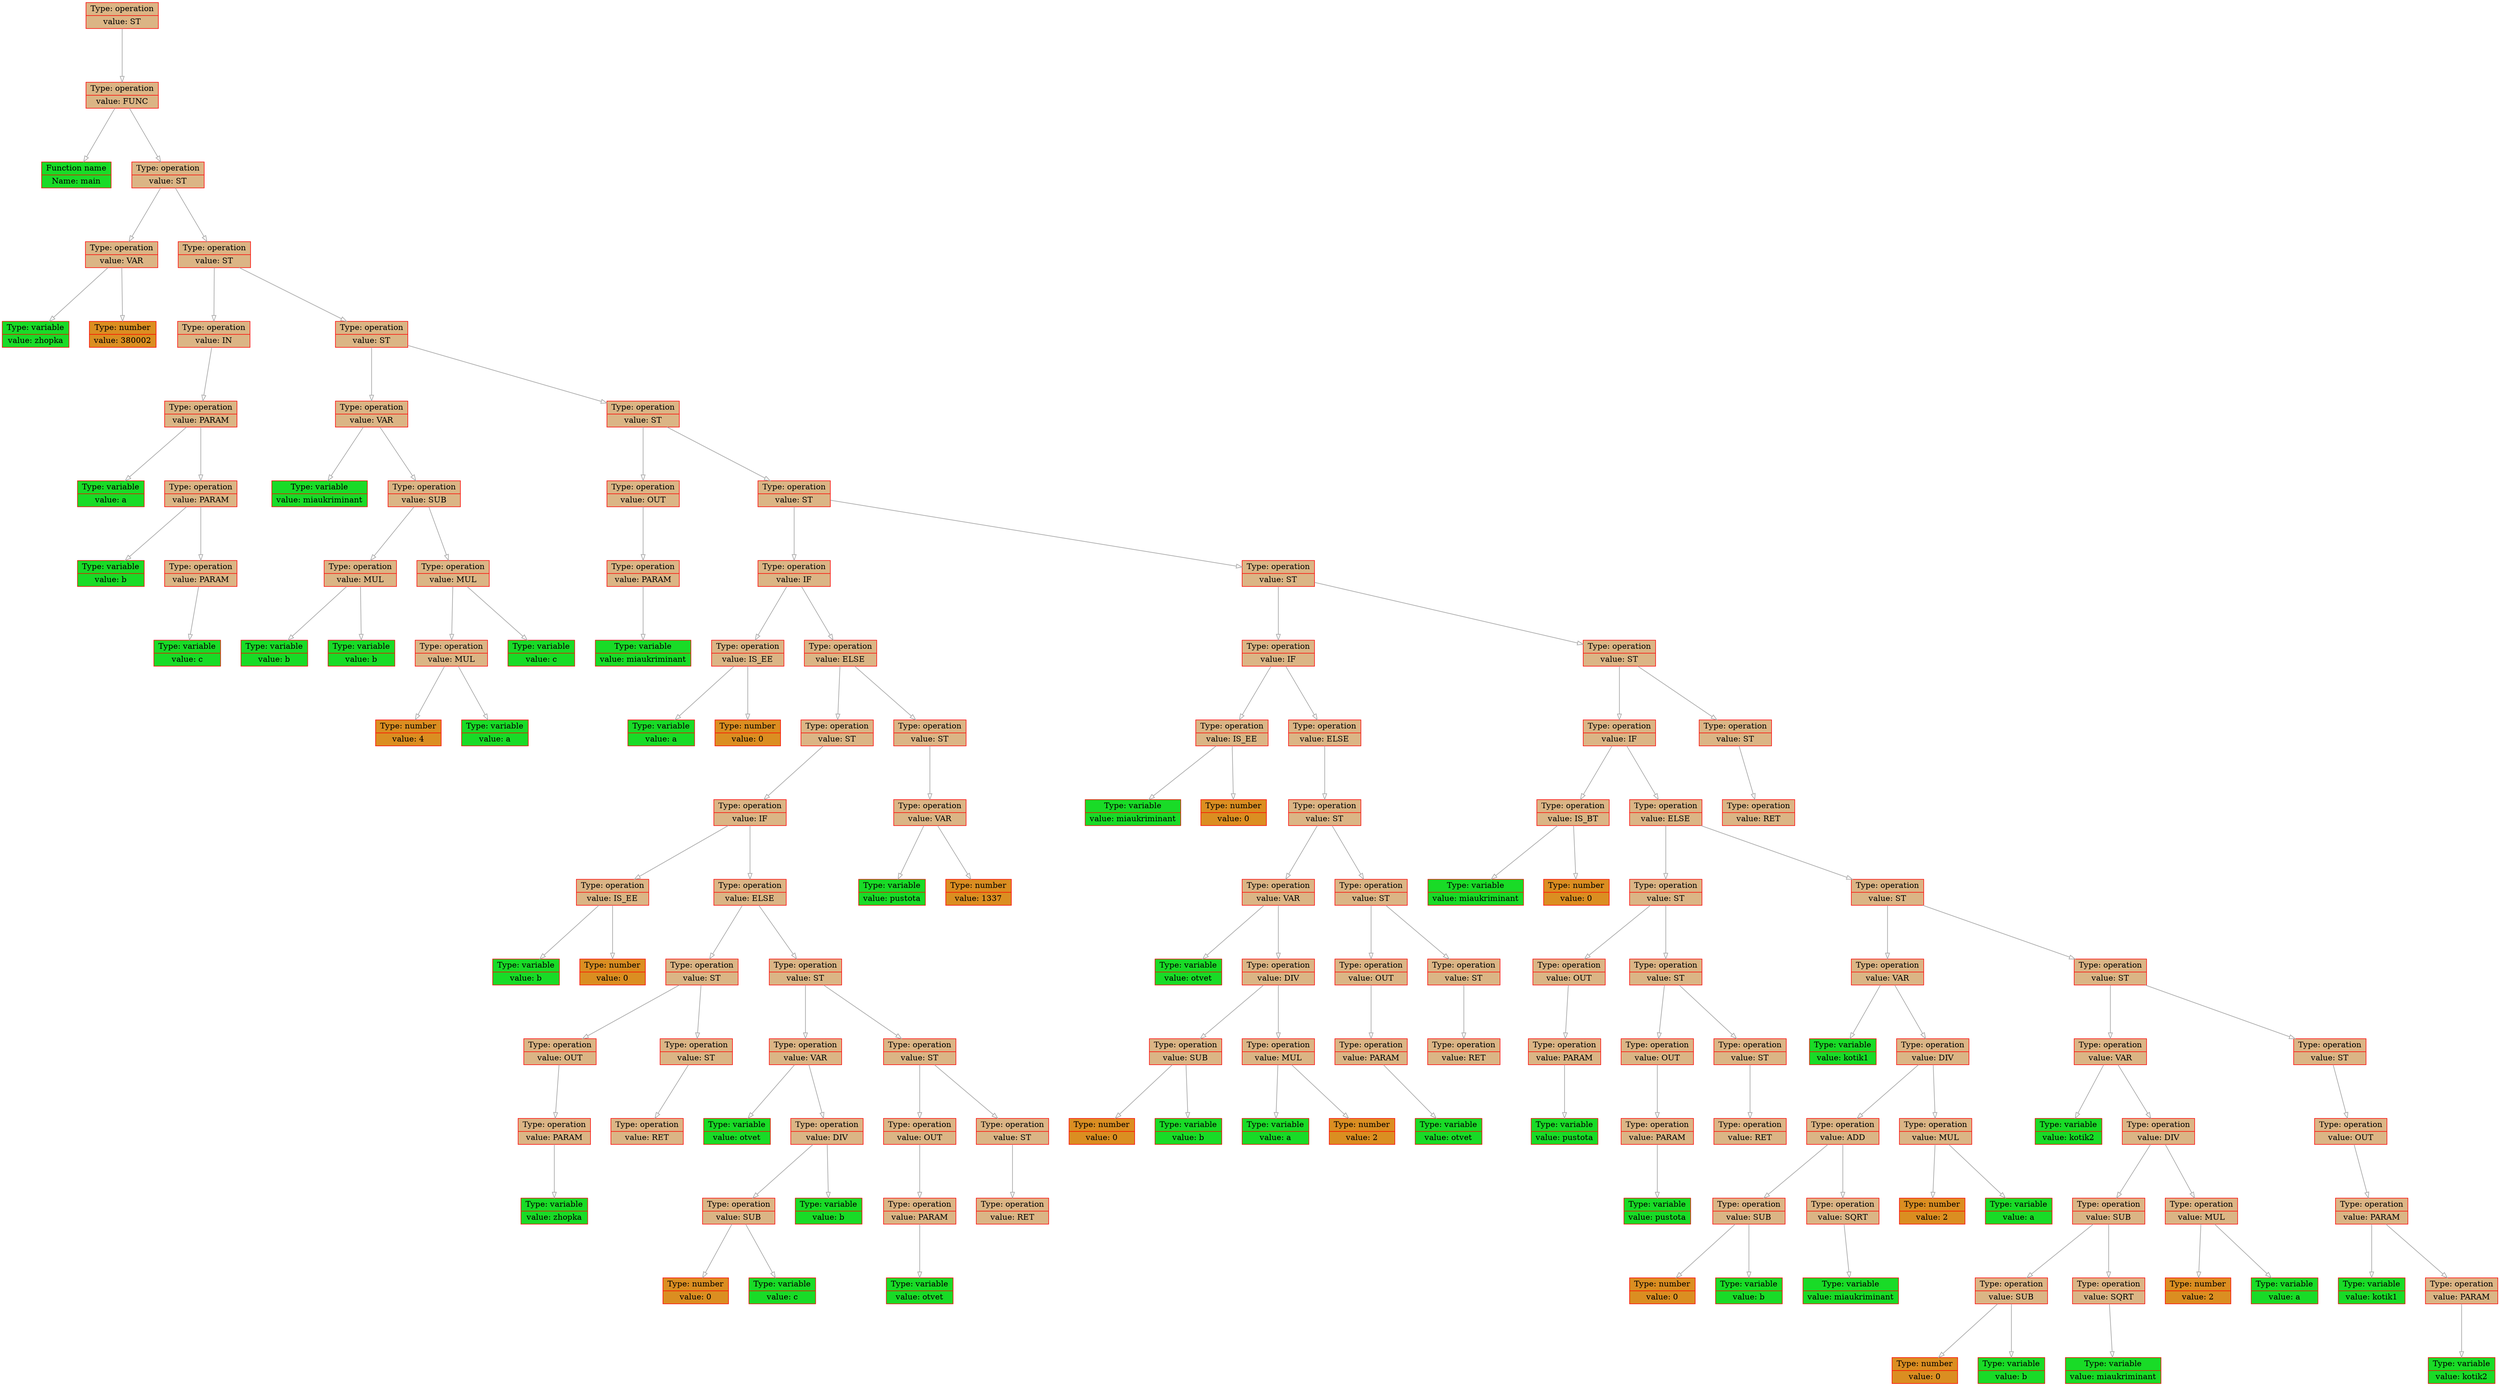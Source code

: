 
    digraph g {
        dpi      = 200;
        fontname = "Comic Sans MS";
        fontsize = 20;
        rankdir   =  TB;
        edge [color = darkgrey, arrowhead = onormal, arrowsize = 1, penwidth = 1.2]
        graph[fillcolor = lightgreen, ranksep = 1.3, nodesep = 0.5,
        style = "rounded, filled",color = green, penwidth = 2]

    Node0x55fa5f404f50[shape=record, width=0.2, style="filled", color="red", fillcolor="#DBB585",label=" {Type: operation | value: ST}"] 
 
Node0x55fa5f404f20[shape=record, width=0.2, style="filled", color="red", fillcolor="#DBB585",label=" {Type: operation | value: FUNC}"] 
 
Node0x55fa5f403570[shape=record, width=0.2, style="filled", color="red", fillcolor="#19DB27",label=" {Function name | Name: main}"] 
 
Node0x55fa5f404ef0[shape=record, width=0.2, style="filled", color="red", fillcolor="#DBB585",label=" {Type: operation | value: ST}"] 
 
Node0x55fa5f403600[shape=record, width=0.2, style="filled", color="red", fillcolor="#DBB585",label=" {Type: operation | value: VAR}"] 
 
Node0x55fa5f4035a0[shape=record, width=0.2, style="filled", color="red", fillcolor="#19DB27",label=" {Type: variable | value: zhopka}"] 
 
Node0x55fa5f4035d0[shape=record, width=0.2, style="filled", color="red", fillcolor="#DB8E21",label=" {Type: number | value: 380002}"] 
 
Node0x55fa5f404ec0[shape=record, width=0.2, style="filled", color="red", fillcolor="#DBB585",label=" {Type: operation | value: ST}"] 
 
Node0x55fa5f403750[shape=record, width=0.2, style="filled", color="red", fillcolor="#DBB585",label=" {Type: operation | value: IN}"] 
 
Node0x55fa5f403720[shape=record, width=0.2, style="filled", color="red", fillcolor="#DBB585",label=" {Type: operation | value: PARAM}"] 
 
Node0x55fa5f403630[shape=record, width=0.2, style="filled", color="red", fillcolor="#19DB27",label=" {Type: variable | value: a}"] 
 
Node0x55fa5f4036f0[shape=record, width=0.2, style="filled", color="red", fillcolor="#DBB585",label=" {Type: operation | value: PARAM}"] 
 
Node0x55fa5f403660[shape=record, width=0.2, style="filled", color="red", fillcolor="#19DB27",label=" {Type: variable | value: b}"] 
 
Node0x55fa5f4036c0[shape=record, width=0.2, style="filled", color="red", fillcolor="#DBB585",label=" {Type: operation | value: PARAM}"] 
 
Node0x55fa5f403690[shape=record, width=0.2, style="filled", color="red", fillcolor="#19DB27",label=" {Type: variable | value: c}"] 
 
Node0x55fa5f404e90[shape=record, width=0.2, style="filled", color="red", fillcolor="#DBB585",label=" {Type: operation | value: ST}"] 
 
Node0x55fa5f403960[shape=record, width=0.2, style="filled", color="red", fillcolor="#DBB585",label=" {Type: operation | value: VAR}"] 
 
Node0x55fa5f403780[shape=record, width=0.2, style="filled", color="red", fillcolor="#19DB27",label=" {Type: variable | value: miaukriminant}"] 
 
Node0x55fa5f403930[shape=record, width=0.2, style="filled", color="red", fillcolor="#DBB585",label=" {Type: operation | value: SUB}"] 
 
Node0x55fa5f403810[shape=record, width=0.2, style="filled", color="red", fillcolor="#DBB585",label=" {Type: operation | value: MUL}"] 
 
Node0x55fa5f4037b0[shape=record, width=0.2, style="filled", color="red", fillcolor="#19DB27",label=" {Type: variable | value: b}"] 
 
Node0x55fa5f4037e0[shape=record, width=0.2, style="filled", color="red", fillcolor="#19DB27",label=" {Type: variable | value: b}"] 
 
Node0x55fa5f403900[shape=record, width=0.2, style="filled", color="red", fillcolor="#DBB585",label=" {Type: operation | value: MUL}"] 
 
Node0x55fa5f4038a0[shape=record, width=0.2, style="filled", color="red", fillcolor="#DBB585",label=" {Type: operation | value: MUL}"] 
 
Node0x55fa5f403840[shape=record, width=0.2, style="filled", color="red", fillcolor="#DB8E21",label=" {Type: number | value: 4}"] 
 
Node0x55fa5f403870[shape=record, width=0.2, style="filled", color="red", fillcolor="#19DB27",label=" {Type: variable | value: a}"] 
 
Node0x55fa5f4038d0[shape=record, width=0.2, style="filled", color="red", fillcolor="#19DB27",label=" {Type: variable | value: c}"] 
 
Node0x55fa5f404e60[shape=record, width=0.2, style="filled", color="red", fillcolor="#DBB585",label=" {Type: operation | value: ST}"] 
 
Node0x55fa5f4039f0[shape=record, width=0.2, style="filled", color="red", fillcolor="#DBB585",label=" {Type: operation | value: OUT}"] 
 
Node0x55fa5f4039c0[shape=record, width=0.2, style="filled", color="red", fillcolor="#DBB585",label=" {Type: operation | value: PARAM}"] 
 
Node0x55fa5f403990[shape=record, width=0.2, style="filled", color="red", fillcolor="#19DB27",label=" {Type: variable | value: miaukriminant}"] 
 
Node0x55fa5f404e30[shape=record, width=0.2, style="filled", color="red", fillcolor="#DBB585",label=" {Type: operation | value: ST}"] 
 
Node0x55fa5f404080[shape=record, width=0.2, style="filled", color="red", fillcolor="#DBB585",label=" {Type: operation | value: IF}"] 
 
Node0x55fa5f403a80[shape=record, width=0.2, style="filled", color="red", fillcolor="#DBB585",label=" {Type: operation | value: IS_EE}"] 
 
Node0x55fa5f403a20[shape=record, width=0.2, style="filled", color="red", fillcolor="#19DB27",label=" {Type: variable | value: a}"] 
 
Node0x55fa5f403a50[shape=record, width=0.2, style="filled", color="red", fillcolor="#DB8E21",label=" {Type: number | value: 0}"] 
 
Node0x55fa5f404050[shape=record, width=0.2, style="filled", color="red", fillcolor="#DBB585",label=" {Type: operation | value: ELSE}"] 
 
Node0x55fa5f403f60[shape=record, width=0.2, style="filled", color="red", fillcolor="#DBB585",label=" {Type: operation | value: ST}"] 
 
Node0x55fa5f403f30[shape=record, width=0.2, style="filled", color="red", fillcolor="#DBB585",label=" {Type: operation | value: IF}"] 
 
Node0x55fa5f403b10[shape=record, width=0.2, style="filled", color="red", fillcolor="#DBB585",label=" {Type: operation | value: IS_EE}"] 
 
Node0x55fa5f403ab0[shape=record, width=0.2, style="filled", color="red", fillcolor="#19DB27",label=" {Type: variable | value: b}"] 
 
Node0x55fa5f403ae0[shape=record, width=0.2, style="filled", color="red", fillcolor="#DB8E21",label=" {Type: number | value: 0}"] 
 
Node0x55fa5f403f00[shape=record, width=0.2, style="filled", color="red", fillcolor="#DBB585",label=" {Type: operation | value: ELSE}"] 
 
Node0x55fa5f403c30[shape=record, width=0.2, style="filled", color="red", fillcolor="#DBB585",label=" {Type: operation | value: ST}"] 
 
Node0x55fa5f403ba0[shape=record, width=0.2, style="filled", color="red", fillcolor="#DBB585",label=" {Type: operation | value: OUT}"] 
 
Node0x55fa5f403b70[shape=record, width=0.2, style="filled", color="red", fillcolor="#DBB585",label=" {Type: operation | value: PARAM}"] 
 
Node0x55fa5f403b40[shape=record, width=0.2, style="filled", color="red", fillcolor="#19DB27",label=" {Type: variable | value: zhopka}"] 
 
Node0x55fa5f403c00[shape=record, width=0.2, style="filled", color="red", fillcolor="#DBB585",label=" {Type: operation | value: ST}"] 
 
Node0x55fa5f403bd0[shape=record, width=0.2, style="filled", color="red", fillcolor="#DBB585",label=" {Type: operation | value: RET}"] 
 
Node0x55fa5f403ed0[shape=record, width=0.2, style="filled", color="red", fillcolor="#DBB585",label=" {Type: operation | value: ST}"] 
 
Node0x55fa5f403d80[shape=record, width=0.2, style="filled", color="red", fillcolor="#DBB585",label=" {Type: operation | value: VAR}"] 
 
Node0x55fa5f403c60[shape=record, width=0.2, style="filled", color="red", fillcolor="#19DB27",label=" {Type: variable | value: otvet}"] 
 
Node0x55fa5f403d50[shape=record, width=0.2, style="filled", color="red", fillcolor="#DBB585",label=" {Type: operation | value: DIV}"] 
 
Node0x55fa5f403cf0[shape=record, width=0.2, style="filled", color="red", fillcolor="#DBB585",label=" {Type: operation | value: SUB}"] 
 
Node0x55fa5f403c90[shape=record, width=0.2, style="filled", color="red", fillcolor="#DB8E21",label=" {Type: number | value: 0}"] 
 
Node0x55fa5f403cc0[shape=record, width=0.2, style="filled", color="red", fillcolor="#19DB27",label=" {Type: variable | value: c}"] 
 
Node0x55fa5f403d20[shape=record, width=0.2, style="filled", color="red", fillcolor="#19DB27",label=" {Type: variable | value: b}"] 
 
Node0x55fa5f403ea0[shape=record, width=0.2, style="filled", color="red", fillcolor="#DBB585",label=" {Type: operation | value: ST}"] 
 
Node0x55fa5f403e10[shape=record, width=0.2, style="filled", color="red", fillcolor="#DBB585",label=" {Type: operation | value: OUT}"] 
 
Node0x55fa5f403de0[shape=record, width=0.2, style="filled", color="red", fillcolor="#DBB585",label=" {Type: operation | value: PARAM}"] 
 
Node0x55fa5f403db0[shape=record, width=0.2, style="filled", color="red", fillcolor="#19DB27",label=" {Type: variable | value: otvet}"] 
 
Node0x55fa5f403e70[shape=record, width=0.2, style="filled", color="red", fillcolor="#DBB585",label=" {Type: operation | value: ST}"] 
 
Node0x55fa5f403e40[shape=record, width=0.2, style="filled", color="red", fillcolor="#DBB585",label=" {Type: operation | value: RET}"] 
 
Node0x55fa5f404020[shape=record, width=0.2, style="filled", color="red", fillcolor="#DBB585",label=" {Type: operation | value: ST}"] 
 
Node0x55fa5f403ff0[shape=record, width=0.2, style="filled", color="red", fillcolor="#DBB585",label=" {Type: operation | value: VAR}"] 
 
Node0x55fa5f403f90[shape=record, width=0.2, style="filled", color="red", fillcolor="#19DB27",label=" {Type: variable | value: pustota}"] 
 
Node0x55fa5f403fc0[shape=record, width=0.2, style="filled", color="red", fillcolor="#DB8E21",label=" {Type: number | value: 1337}"] 
 
Node0x55fa5f404e00[shape=record, width=0.2, style="filled", color="red", fillcolor="#DBB585",label=" {Type: operation | value: ST}"] 
 
Node0x55fa5f404470[shape=record, width=0.2, style="filled", color="red", fillcolor="#DBB585",label=" {Type: operation | value: IF}"] 
 
Node0x55fa5f404110[shape=record, width=0.2, style="filled", color="red", fillcolor="#DBB585",label=" {Type: operation | value: IS_EE}"] 
 
Node0x55fa5f4040b0[shape=record, width=0.2, style="filled", color="red", fillcolor="#19DB27",label=" {Type: variable | value: miaukriminant}"] 
 
Node0x55fa5f4040e0[shape=record, width=0.2, style="filled", color="red", fillcolor="#DB8E21",label=" {Type: number | value: 0}"] 
 
Node0x55fa5f404440[shape=record, width=0.2, style="filled", color="red", fillcolor="#DBB585",label=" {Type: operation | value: ELSE}"] 
 
Node0x55fa5f404410[shape=record, width=0.2, style="filled", color="red", fillcolor="#DBB585",label=" {Type: operation | value: ST}"] 
 
Node0x55fa5f4042c0[shape=record, width=0.2, style="filled", color="red", fillcolor="#DBB585",label=" {Type: operation | value: VAR}"] 
 
Node0x55fa5f404140[shape=record, width=0.2, style="filled", color="red", fillcolor="#19DB27",label=" {Type: variable | value: otvet}"] 
 
Node0x55fa5f404290[shape=record, width=0.2, style="filled", color="red", fillcolor="#DBB585",label=" {Type: operation | value: DIV}"] 
 
Node0x55fa5f4041d0[shape=record, width=0.2, style="filled", color="red", fillcolor="#DBB585",label=" {Type: operation | value: SUB}"] 
 
Node0x55fa5f404170[shape=record, width=0.2, style="filled", color="red", fillcolor="#DB8E21",label=" {Type: number | value: 0}"] 
 
Node0x55fa5f4041a0[shape=record, width=0.2, style="filled", color="red", fillcolor="#19DB27",label=" {Type: variable | value: b}"] 
 
Node0x55fa5f404260[shape=record, width=0.2, style="filled", color="red", fillcolor="#DBB585",label=" {Type: operation | value: MUL}"] 
 
Node0x55fa5f404200[shape=record, width=0.2, style="filled", color="red", fillcolor="#19DB27",label=" {Type: variable | value: a}"] 
 
Node0x55fa5f404230[shape=record, width=0.2, style="filled", color="red", fillcolor="#DB8E21",label=" {Type: number | value: 2}"] 
 
Node0x55fa5f4043e0[shape=record, width=0.2, style="filled", color="red", fillcolor="#DBB585",label=" {Type: operation | value: ST}"] 
 
Node0x55fa5f404350[shape=record, width=0.2, style="filled", color="red", fillcolor="#DBB585",label=" {Type: operation | value: OUT}"] 
 
Node0x55fa5f404320[shape=record, width=0.2, style="filled", color="red", fillcolor="#DBB585",label=" {Type: operation | value: PARAM}"] 
 
Node0x55fa5f4042f0[shape=record, width=0.2, style="filled", color="red", fillcolor="#19DB27",label=" {Type: variable | value: otvet}"] 
 
Node0x55fa5f4043b0[shape=record, width=0.2, style="filled", color="red", fillcolor="#DBB585",label=" {Type: operation | value: ST}"] 
 
Node0x55fa5f404380[shape=record, width=0.2, style="filled", color="red", fillcolor="#DBB585",label=" {Type: operation | value: RET}"] 
 
Node0x55fa5f404dd0[shape=record, width=0.2, style="filled", color="red", fillcolor="#DBB585",label=" {Type: operation | value: ST}"] 
 
Node0x55fa5f404d40[shape=record, width=0.2, style="filled", color="red", fillcolor="#DBB585",label=" {Type: operation | value: IF}"] 
 
Node0x55fa5f404500[shape=record, width=0.2, style="filled", color="red", fillcolor="#DBB585",label=" {Type: operation | value: IS_BT}"] 
 
Node0x55fa5f4044a0[shape=record, width=0.2, style="filled", color="red", fillcolor="#19DB27",label=" {Type: variable | value: miaukriminant}"] 
 
Node0x55fa5f4044d0[shape=record, width=0.2, style="filled", color="red", fillcolor="#DB8E21",label=" {Type: number | value: 0}"] 
 
Node0x55fa5f404d10[shape=record, width=0.2, style="filled", color="red", fillcolor="#DBB585",label=" {Type: operation | value: ELSE}"] 
 
Node0x55fa5f4046e0[shape=record, width=0.2, style="filled", color="red", fillcolor="#DBB585",label=" {Type: operation | value: ST}"] 
 
Node0x55fa5f404590[shape=record, width=0.2, style="filled", color="red", fillcolor="#DBB585",label=" {Type: operation | value: OUT}"] 
 
Node0x55fa5f404560[shape=record, width=0.2, style="filled", color="red", fillcolor="#DBB585",label=" {Type: operation | value: PARAM}"] 
 
Node0x55fa5f404530[shape=record, width=0.2, style="filled", color="red", fillcolor="#19DB27",label=" {Type: variable | value: pustota}"] 
 
Node0x55fa5f4046b0[shape=record, width=0.2, style="filled", color="red", fillcolor="#DBB585",label=" {Type: operation | value: ST}"] 
 
Node0x55fa5f404620[shape=record, width=0.2, style="filled", color="red", fillcolor="#DBB585",label=" {Type: operation | value: OUT}"] 
 
Node0x55fa5f4045f0[shape=record, width=0.2, style="filled", color="red", fillcolor="#DBB585",label=" {Type: operation | value: PARAM}"] 
 
Node0x55fa5f4045c0[shape=record, width=0.2, style="filled", color="red", fillcolor="#19DB27",label=" {Type: variable | value: pustota}"] 
 
Node0x55fa5f404680[shape=record, width=0.2, style="filled", color="red", fillcolor="#DBB585",label=" {Type: operation | value: ST}"] 
 
Node0x55fa5f404650[shape=record, width=0.2, style="filled", color="red", fillcolor="#DBB585",label=" {Type: operation | value: RET}"] 
 
Node0x55fa5f404ce0[shape=record, width=0.2, style="filled", color="red", fillcolor="#DBB585",label=" {Type: operation | value: ST}"] 
 
Node0x55fa5f404920[shape=record, width=0.2, style="filled", color="red", fillcolor="#DBB585",label=" {Type: operation | value: VAR}"] 
 
Node0x55fa5f404710[shape=record, width=0.2, style="filled", color="red", fillcolor="#19DB27",label=" {Type: variable | value: kotik1}"] 
 
Node0x55fa5f4048f0[shape=record, width=0.2, style="filled", color="red", fillcolor="#DBB585",label=" {Type: operation | value: DIV}"] 
 
Node0x55fa5f404830[shape=record, width=0.2, style="filled", color="red", fillcolor="#DBB585",label=" {Type: operation | value: ADD}"] 
 
Node0x55fa5f4047a0[shape=record, width=0.2, style="filled", color="red", fillcolor="#DBB585",label=" {Type: operation | value: SUB}"] 
 
Node0x55fa5f404740[shape=record, width=0.2, style="filled", color="red", fillcolor="#DB8E21",label=" {Type: number | value: 0}"] 
 
Node0x55fa5f404770[shape=record, width=0.2, style="filled", color="red", fillcolor="#19DB27",label=" {Type: variable | value: b}"] 
 
Node0x55fa5f404800[shape=record, width=0.2, style="filled", color="red", fillcolor="#DBB585",label=" {Type: operation | value: SQRT}"] 
 
Node0x55fa5f4047d0[shape=record, width=0.2, style="filled", color="red", fillcolor="#19DB27",label=" {Type: variable | value: miaukriminant}"] 
 
Node0x55fa5f4048c0[shape=record, width=0.2, style="filled", color="red", fillcolor="#DBB585",label=" {Type: operation | value: MUL}"] 
 
Node0x55fa5f404860[shape=record, width=0.2, style="filled", color="red", fillcolor="#DB8E21",label=" {Type: number | value: 2}"] 
 
Node0x55fa5f404890[shape=record, width=0.2, style="filled", color="red", fillcolor="#19DB27",label=" {Type: variable | value: a}"] 
 
Node0x55fa5f404cb0[shape=record, width=0.2, style="filled", color="red", fillcolor="#DBB585",label=" {Type: operation | value: ST}"] 
 
Node0x55fa5f404b60[shape=record, width=0.2, style="filled", color="red", fillcolor="#DBB585",label=" {Type: operation | value: VAR}"] 
 
Node0x55fa5f404950[shape=record, width=0.2, style="filled", color="red", fillcolor="#19DB27",label=" {Type: variable | value: kotik2}"] 
 
Node0x55fa5f404b30[shape=record, width=0.2, style="filled", color="red", fillcolor="#DBB585",label=" {Type: operation | value: DIV}"] 
 
Node0x55fa5f404a70[shape=record, width=0.2, style="filled", color="red", fillcolor="#DBB585",label=" {Type: operation | value: SUB}"] 
 
Node0x55fa5f4049e0[shape=record, width=0.2, style="filled", color="red", fillcolor="#DBB585",label=" {Type: operation | value: SUB}"] 
 
Node0x55fa5f404980[shape=record, width=0.2, style="filled", color="red", fillcolor="#DB8E21",label=" {Type: number | value: 0}"] 
 
Node0x55fa5f4049b0[shape=record, width=0.2, style="filled", color="red", fillcolor="#19DB27",label=" {Type: variable | value: b}"] 
 
Node0x55fa5f404a40[shape=record, width=0.2, style="filled", color="red", fillcolor="#DBB585",label=" {Type: operation | value: SQRT}"] 
 
Node0x55fa5f404a10[shape=record, width=0.2, style="filled", color="red", fillcolor="#19DB27",label=" {Type: variable | value: miaukriminant}"] 
 
Node0x55fa5f404b00[shape=record, width=0.2, style="filled", color="red", fillcolor="#DBB585",label=" {Type: operation | value: MUL}"] 
 
Node0x55fa5f404aa0[shape=record, width=0.2, style="filled", color="red", fillcolor="#DB8E21",label=" {Type: number | value: 2}"] 
 
Node0x55fa5f404ad0[shape=record, width=0.2, style="filled", color="red", fillcolor="#19DB27",label=" {Type: variable | value: a}"] 
 
Node0x55fa5f404c80[shape=record, width=0.2, style="filled", color="red", fillcolor="#DBB585",label=" {Type: operation | value: ST}"] 
 
Node0x55fa5f404c50[shape=record, width=0.2, style="filled", color="red", fillcolor="#DBB585",label=" {Type: operation | value: OUT}"] 
 
Node0x55fa5f404c20[shape=record, width=0.2, style="filled", color="red", fillcolor="#DBB585",label=" {Type: operation | value: PARAM}"] 
 
Node0x55fa5f404b90[shape=record, width=0.2, style="filled", color="red", fillcolor="#19DB27",label=" {Type: variable | value: kotik1}"] 
 
Node0x55fa5f404bf0[shape=record, width=0.2, style="filled", color="red", fillcolor="#DBB585",label=" {Type: operation | value: PARAM}"] 
 
Node0x55fa5f404bc0[shape=record, width=0.2, style="filled", color="red", fillcolor="#19DB27",label=" {Type: variable | value: kotik2}"] 
 
Node0x55fa5f404da0[shape=record, width=0.2, style="filled", color="red", fillcolor="#DBB585",label=" {Type: operation | value: ST}"] 
 
Node0x55fa5f404d70[shape=record, width=0.2, style="filled", color="red", fillcolor="#DBB585",label=" {Type: operation | value: RET}"] 
 
Node0x55fa5f404f50->Node0x55fa5f404f20
Node0x55fa5f404f20->Node0x55fa5f403570
Node0x55fa5f404f20->Node0x55fa5f404ef0
Node0x55fa5f404ef0->Node0x55fa5f403600
Node0x55fa5f403600->Node0x55fa5f4035a0
Node0x55fa5f403600->Node0x55fa5f4035d0
Node0x55fa5f404ef0->Node0x55fa5f404ec0
Node0x55fa5f404ec0->Node0x55fa5f403750
Node0x55fa5f403750->Node0x55fa5f403720
Node0x55fa5f403720->Node0x55fa5f403630
Node0x55fa5f403720->Node0x55fa5f4036f0
Node0x55fa5f4036f0->Node0x55fa5f403660
Node0x55fa5f4036f0->Node0x55fa5f4036c0
Node0x55fa5f4036c0->Node0x55fa5f403690
Node0x55fa5f404ec0->Node0x55fa5f404e90
Node0x55fa5f404e90->Node0x55fa5f403960
Node0x55fa5f403960->Node0x55fa5f403780
Node0x55fa5f403960->Node0x55fa5f403930
Node0x55fa5f403930->Node0x55fa5f403810
Node0x55fa5f403810->Node0x55fa5f4037b0
Node0x55fa5f403810->Node0x55fa5f4037e0
Node0x55fa5f403930->Node0x55fa5f403900
Node0x55fa5f403900->Node0x55fa5f4038a0
Node0x55fa5f4038a0->Node0x55fa5f403840
Node0x55fa5f4038a0->Node0x55fa5f403870
Node0x55fa5f403900->Node0x55fa5f4038d0
Node0x55fa5f404e90->Node0x55fa5f404e60
Node0x55fa5f404e60->Node0x55fa5f4039f0
Node0x55fa5f4039f0->Node0x55fa5f4039c0
Node0x55fa5f4039c0->Node0x55fa5f403990
Node0x55fa5f404e60->Node0x55fa5f404e30
Node0x55fa5f404e30->Node0x55fa5f404080
Node0x55fa5f404080->Node0x55fa5f403a80
Node0x55fa5f403a80->Node0x55fa5f403a20
Node0x55fa5f403a80->Node0x55fa5f403a50
Node0x55fa5f404080->Node0x55fa5f404050
Node0x55fa5f404050->Node0x55fa5f403f60
Node0x55fa5f403f60->Node0x55fa5f403f30
Node0x55fa5f403f30->Node0x55fa5f403b10
Node0x55fa5f403b10->Node0x55fa5f403ab0
Node0x55fa5f403b10->Node0x55fa5f403ae0
Node0x55fa5f403f30->Node0x55fa5f403f00
Node0x55fa5f403f00->Node0x55fa5f403c30
Node0x55fa5f403c30->Node0x55fa5f403ba0
Node0x55fa5f403ba0->Node0x55fa5f403b70
Node0x55fa5f403b70->Node0x55fa5f403b40
Node0x55fa5f403c30->Node0x55fa5f403c00
Node0x55fa5f403c00->Node0x55fa5f403bd0
Node0x55fa5f403f00->Node0x55fa5f403ed0
Node0x55fa5f403ed0->Node0x55fa5f403d80
Node0x55fa5f403d80->Node0x55fa5f403c60
Node0x55fa5f403d80->Node0x55fa5f403d50
Node0x55fa5f403d50->Node0x55fa5f403cf0
Node0x55fa5f403cf0->Node0x55fa5f403c90
Node0x55fa5f403cf0->Node0x55fa5f403cc0
Node0x55fa5f403d50->Node0x55fa5f403d20
Node0x55fa5f403ed0->Node0x55fa5f403ea0
Node0x55fa5f403ea0->Node0x55fa5f403e10
Node0x55fa5f403e10->Node0x55fa5f403de0
Node0x55fa5f403de0->Node0x55fa5f403db0
Node0x55fa5f403ea0->Node0x55fa5f403e70
Node0x55fa5f403e70->Node0x55fa5f403e40
Node0x55fa5f404050->Node0x55fa5f404020
Node0x55fa5f404020->Node0x55fa5f403ff0
Node0x55fa5f403ff0->Node0x55fa5f403f90
Node0x55fa5f403ff0->Node0x55fa5f403fc0
Node0x55fa5f404e30->Node0x55fa5f404e00
Node0x55fa5f404e00->Node0x55fa5f404470
Node0x55fa5f404470->Node0x55fa5f404110
Node0x55fa5f404110->Node0x55fa5f4040b0
Node0x55fa5f404110->Node0x55fa5f4040e0
Node0x55fa5f404470->Node0x55fa5f404440
Node0x55fa5f404440->Node0x55fa5f404410
Node0x55fa5f404410->Node0x55fa5f4042c0
Node0x55fa5f4042c0->Node0x55fa5f404140
Node0x55fa5f4042c0->Node0x55fa5f404290
Node0x55fa5f404290->Node0x55fa5f4041d0
Node0x55fa5f4041d0->Node0x55fa5f404170
Node0x55fa5f4041d0->Node0x55fa5f4041a0
Node0x55fa5f404290->Node0x55fa5f404260
Node0x55fa5f404260->Node0x55fa5f404200
Node0x55fa5f404260->Node0x55fa5f404230
Node0x55fa5f404410->Node0x55fa5f4043e0
Node0x55fa5f4043e0->Node0x55fa5f404350
Node0x55fa5f404350->Node0x55fa5f404320
Node0x55fa5f404320->Node0x55fa5f4042f0
Node0x55fa5f4043e0->Node0x55fa5f4043b0
Node0x55fa5f4043b0->Node0x55fa5f404380
Node0x55fa5f404e00->Node0x55fa5f404dd0
Node0x55fa5f404dd0->Node0x55fa5f404d40
Node0x55fa5f404d40->Node0x55fa5f404500
Node0x55fa5f404500->Node0x55fa5f4044a0
Node0x55fa5f404500->Node0x55fa5f4044d0
Node0x55fa5f404d40->Node0x55fa5f404d10
Node0x55fa5f404d10->Node0x55fa5f4046e0
Node0x55fa5f4046e0->Node0x55fa5f404590
Node0x55fa5f404590->Node0x55fa5f404560
Node0x55fa5f404560->Node0x55fa5f404530
Node0x55fa5f4046e0->Node0x55fa5f4046b0
Node0x55fa5f4046b0->Node0x55fa5f404620
Node0x55fa5f404620->Node0x55fa5f4045f0
Node0x55fa5f4045f0->Node0x55fa5f4045c0
Node0x55fa5f4046b0->Node0x55fa5f404680
Node0x55fa5f404680->Node0x55fa5f404650
Node0x55fa5f404d10->Node0x55fa5f404ce0
Node0x55fa5f404ce0->Node0x55fa5f404920
Node0x55fa5f404920->Node0x55fa5f404710
Node0x55fa5f404920->Node0x55fa5f4048f0
Node0x55fa5f4048f0->Node0x55fa5f404830
Node0x55fa5f404830->Node0x55fa5f4047a0
Node0x55fa5f4047a0->Node0x55fa5f404740
Node0x55fa5f4047a0->Node0x55fa5f404770
Node0x55fa5f404830->Node0x55fa5f404800
Node0x55fa5f404800->Node0x55fa5f4047d0
Node0x55fa5f4048f0->Node0x55fa5f4048c0
Node0x55fa5f4048c0->Node0x55fa5f404860
Node0x55fa5f4048c0->Node0x55fa5f404890
Node0x55fa5f404ce0->Node0x55fa5f404cb0
Node0x55fa5f404cb0->Node0x55fa5f404b60
Node0x55fa5f404b60->Node0x55fa5f404950
Node0x55fa5f404b60->Node0x55fa5f404b30
Node0x55fa5f404b30->Node0x55fa5f404a70
Node0x55fa5f404a70->Node0x55fa5f4049e0
Node0x55fa5f4049e0->Node0x55fa5f404980
Node0x55fa5f4049e0->Node0x55fa5f4049b0
Node0x55fa5f404a70->Node0x55fa5f404a40
Node0x55fa5f404a40->Node0x55fa5f404a10
Node0x55fa5f404b30->Node0x55fa5f404b00
Node0x55fa5f404b00->Node0x55fa5f404aa0
Node0x55fa5f404b00->Node0x55fa5f404ad0
Node0x55fa5f404cb0->Node0x55fa5f404c80
Node0x55fa5f404c80->Node0x55fa5f404c50
Node0x55fa5f404c50->Node0x55fa5f404c20
Node0x55fa5f404c20->Node0x55fa5f404b90
Node0x55fa5f404c20->Node0x55fa5f404bf0
Node0x55fa5f404bf0->Node0x55fa5f404bc0
Node0x55fa5f404dd0->Node0x55fa5f404da0
Node0x55fa5f404da0->Node0x55fa5f404d70
}
